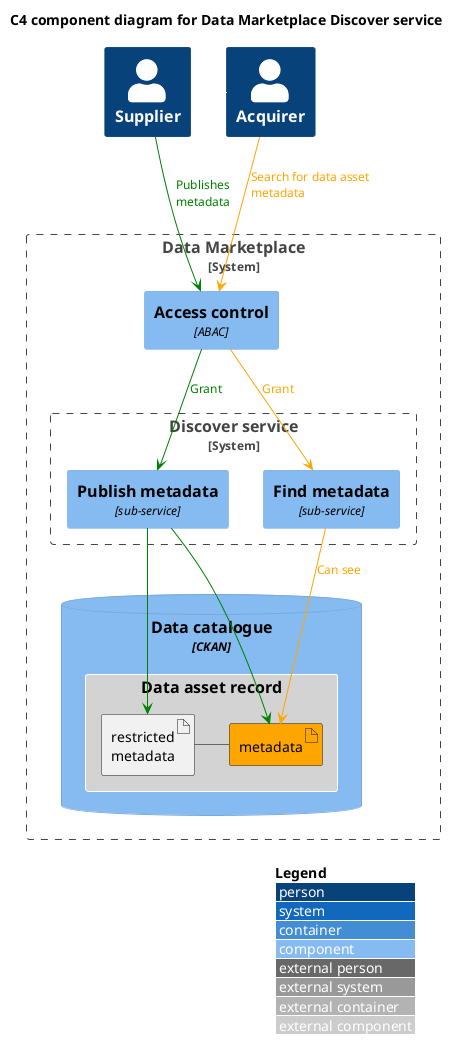 @startuml dm-c4-component-discover 
!include <C4/C4_Component>

LAYOUT_TOP_DOWN()
LAYOUT_WITH_LEGEND()

title C4 component diagram for Data Marketplace Discover service

AddElementTag("record", $bgColor="LightGrey", $borderColor="White")

Person(acquirer, "Acquirer", "")
Person(supplier, "Supplier", "")

System_Boundary(dm, "Data Marketplace") {
  Component(access, "Access control", "ABAC")  
  System_Boundary(discover, "Discover service") {
    Component(publish, "Publish metadata", "sub-service")
    Component(find, "Find metadata", "sub-service")
  }
  ComponentDb(CKAN,"Data catalogue","CKAN") {
    Component(asset,"Data asset record", $tags="record") {
    artifact "metadata" as metadata #orange
    artifact "restricted\nmetadata" as metadatar
    }

    metadata - metadatar
  }
}
supplier --> access #green : <color:green>Publishes\l<color:green>metadata
access --> publish #green : <color:green>Grant
publish --> metadata #green
publish --> metadatar #green

acquirer --> access #orange : <color:orange>Search for data asset metadata\l
access --> find #orange : <color:orange>Grant
find --> metadata #orange : <color:orange>Can see

'layout
supplier -[#hidden] acquirer
@enduml